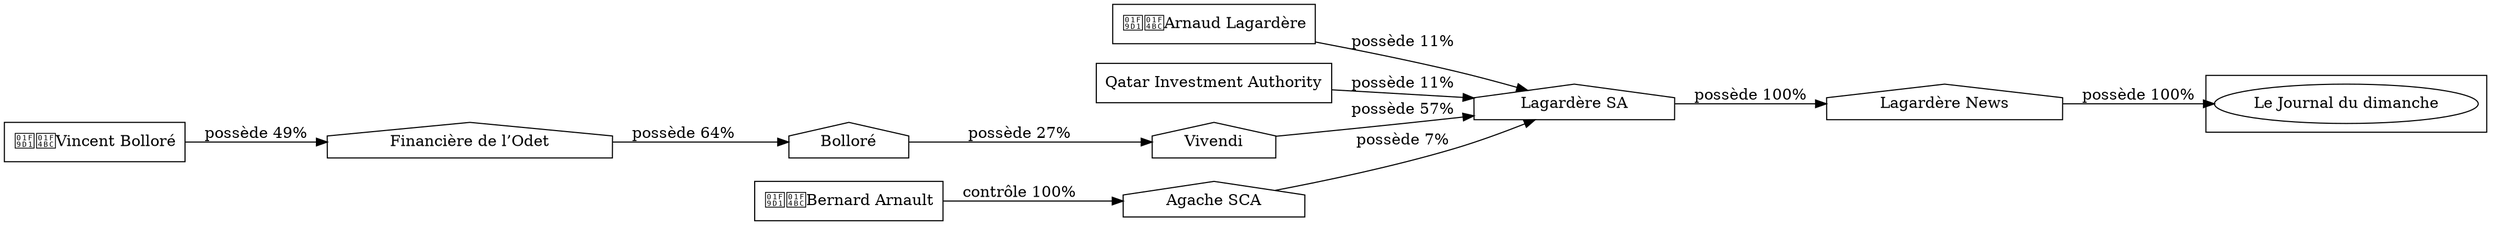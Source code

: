 digraph {
  rankdir=LR;
  subgraph roots {
    
      "arnaud-lagardere-67"[label="🧑‍💼Arnaud Lagardère" shape=box]
    
      "qatar-investment-authority-68"[label="Qatar Investment Authority" shape=box]
    
      "vincent-bollore-77"[label="🧑‍💼Vincent Bolloré" shape=box]
    
      "bernard-arnault-42"[label="🧑‍💼Bernard Arnault" shape=box]
    
  }

  
    "lagardere-news-70"[label="Lagardère News" shape=house]
  
    "lagardere-sa-69"[label="Lagardère SA" shape=house]
  
    "vivendi-81"[label="Vivendi" shape=house]
  
    "bollore-79"[label="Bolloré" shape=house]
  
    "financiere-de-l-odet-78"[label="Financière de l’Odet" shape=house]
  
    "agache-sca-348"[label="Agache SCA" shape=house]
  

  subgraph clusterLeaves {
    
      "le-journal-du-dimanche-71"[label="Le Journal du dimanche"]
    
  }

  
    "lagardere-news-70" -> "le-journal-du-dimanche-71" [
      label="possède 100%"
    ]
  
    "lagardere-sa-69" -> "lagardere-news-70" [
      label="possède 100%"
    ]
  
    "arnaud-lagardere-67" -> "lagardere-sa-69" [
      label="possède 11%"
    ]
  
    "qatar-investment-authority-68" -> "lagardere-sa-69" [
      label="possède 11%"
    ]
  
    "vivendi-81" -> "lagardere-sa-69" [
      label="possède 57%"
    ]
  
    "bollore-79" -> "vivendi-81" [
      label="possède 27%"
    ]
  
    "financiere-de-l-odet-78" -> "bollore-79" [
      label="possède 64%"
    ]
  
    "vincent-bollore-77" -> "financiere-de-l-odet-78" [
      label="possède 49%"
    ]
  
    "agache-sca-348" -> "lagardere-sa-69" [
      label="possède 7%"
    ]
  
    "bernard-arnault-42" -> "agache-sca-348" [
      label="contrôle 100%"
    ]
  
}
